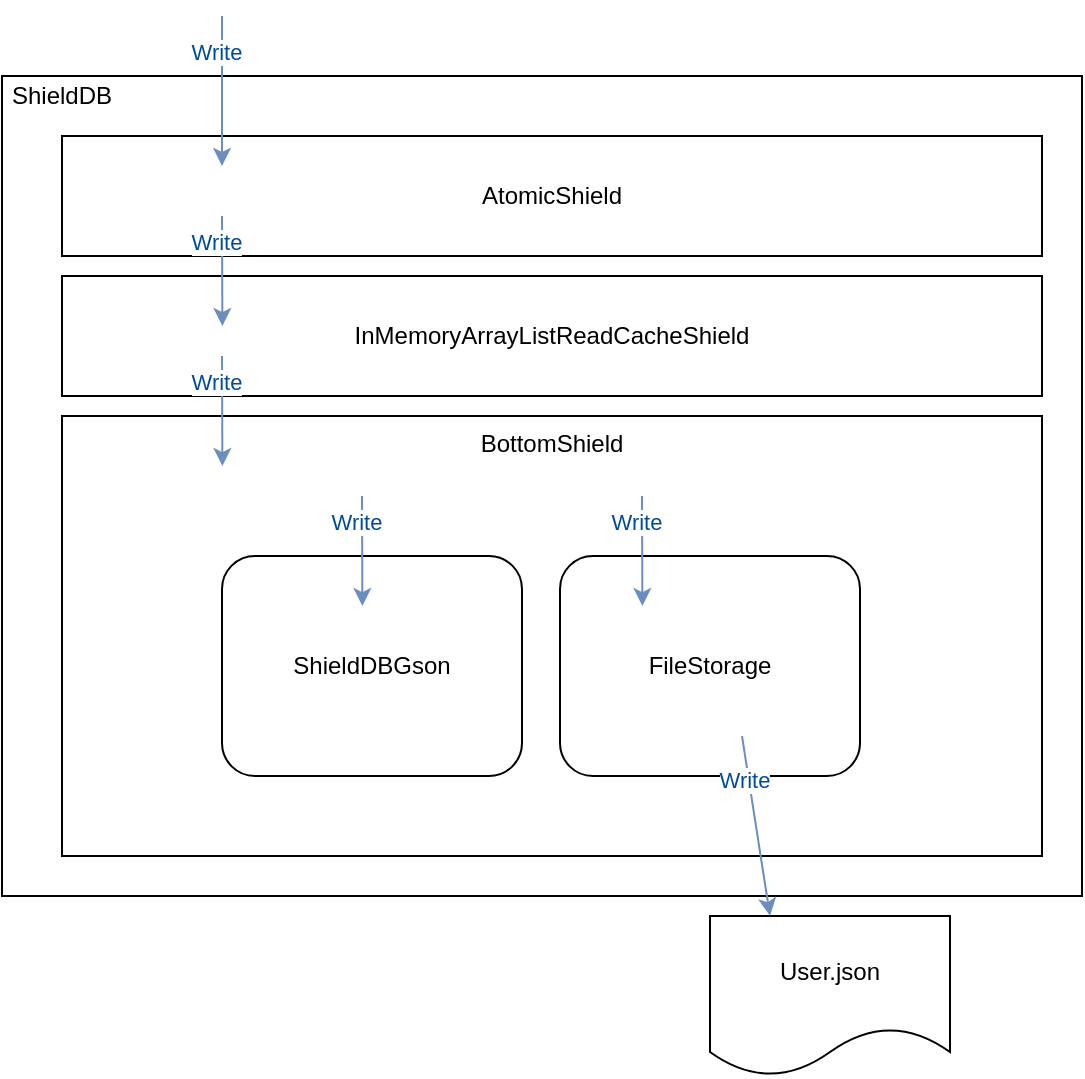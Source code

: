 <mxfile version="13.7.6" type="device"><diagram id="kJHcw_XHp1xbh2Jgyz6G" name="Page-1"><mxGraphModel dx="1422" dy="773" grid="1" gridSize="10" guides="1" tooltips="1" connect="1" arrows="1" fold="1" page="1" pageScale="1" pageWidth="827" pageHeight="1169" math="0" shadow="0"><root><mxCell id="0"/><mxCell id="1" parent="0"/><mxCell id="pdBuPbi7mxE8x5Mcn5ZM-2" value="" style="rounded=0;whiteSpace=wrap;html=1;" vertex="1" parent="1"><mxGeometry x="60" y="40" width="540" height="410" as="geometry"/></mxCell><mxCell id="pdBuPbi7mxE8x5Mcn5ZM-3" value="ShieldDB" style="text;html=1;strokeColor=none;fillColor=none;align=center;verticalAlign=middle;whiteSpace=wrap;rounded=0;" vertex="1" parent="1"><mxGeometry x="70" y="40" width="40" height="20" as="geometry"/></mxCell><mxCell id="pdBuPbi7mxE8x5Mcn5ZM-5" value="&lt;div&gt;AtomicShield&lt;/div&gt;" style="rounded=0;whiteSpace=wrap;html=1;" vertex="1" parent="1"><mxGeometry x="90" y="70" width="490" height="60" as="geometry"/></mxCell><mxCell id="pdBuPbi7mxE8x5Mcn5ZM-6" value="&lt;div&gt;InMemoryArrayListReadCacheShield&lt;/div&gt;" style="rounded=0;whiteSpace=wrap;html=1;" vertex="1" parent="1"><mxGeometry x="90" y="140" width="490" height="60" as="geometry"/></mxCell><mxCell id="pdBuPbi7mxE8x5Mcn5ZM-7" value="&lt;div&gt;BottomShield&lt;/div&gt;" style="rounded=0;whiteSpace=wrap;html=1;verticalAlign=top;" vertex="1" parent="1"><mxGeometry x="90" y="210" width="490" height="220" as="geometry"/></mxCell><mxCell id="pdBuPbi7mxE8x5Mcn5ZM-8" value="ShieldDBGson" style="rounded=1;whiteSpace=wrap;html=1;" vertex="1" parent="1"><mxGeometry x="170" y="280" width="150" height="110" as="geometry"/></mxCell><mxCell id="pdBuPbi7mxE8x5Mcn5ZM-9" value="FileStorage" style="rounded=1;whiteSpace=wrap;html=1;" vertex="1" parent="1"><mxGeometry x="339" y="280" width="150" height="110" as="geometry"/></mxCell><mxCell id="pdBuPbi7mxE8x5Mcn5ZM-10" value="User.json" style="shape=document;whiteSpace=wrap;html=1;boundedLbl=1;" vertex="1" parent="1"><mxGeometry x="414" y="460" width="120" height="80" as="geometry"/></mxCell><mxCell id="pdBuPbi7mxE8x5Mcn5ZM-14" value="" style="endArrow=classic;html=1;entryX=0.18;entryY=-0.083;entryDx=0;entryDy=0;entryPerimeter=0;fontColor=#004C99;fillColor=#dae8fc;strokeColor=#6c8ebf;" edge="1" parent="1"><mxGeometry width="50" height="50" relative="1" as="geometry"><mxPoint x="170" y="110" as="sourcePoint"/><mxPoint x="170.2" y="165.02" as="targetPoint"/></mxGeometry></mxCell><mxCell id="pdBuPbi7mxE8x5Mcn5ZM-15" value="&lt;div&gt;Write&lt;/div&gt;" style="edgeLabel;html=1;align=center;verticalAlign=middle;resizable=0;points=[];fontColor=#004C99;" vertex="1" connectable="0" parent="pdBuPbi7mxE8x5Mcn5ZM-14"><mxGeometry x="-0.528" y="-3" relative="1" as="geometry"><mxPoint as="offset"/></mxGeometry></mxCell><mxCell id="pdBuPbi7mxE8x5Mcn5ZM-16" value="" style="endArrow=classic;html=1;entryX=0.18;entryY=-0.083;entryDx=0;entryDy=0;entryPerimeter=0;fontColor=#004C99;fillColor=#dae8fc;strokeColor=#6c8ebf;" edge="1" parent="1"><mxGeometry width="50" height="50" relative="1" as="geometry"><mxPoint x="170" y="180" as="sourcePoint"/><mxPoint x="170.2" y="235.02" as="targetPoint"/></mxGeometry></mxCell><mxCell id="pdBuPbi7mxE8x5Mcn5ZM-17" value="&lt;div&gt;Write&lt;/div&gt;" style="edgeLabel;html=1;align=center;verticalAlign=middle;resizable=0;points=[];fontColor=#004C99;" vertex="1" connectable="0" parent="pdBuPbi7mxE8x5Mcn5ZM-16"><mxGeometry x="-0.528" y="-3" relative="1" as="geometry"><mxPoint as="offset"/></mxGeometry></mxCell><mxCell id="pdBuPbi7mxE8x5Mcn5ZM-18" value="" style="endArrow=classic;html=1;entryX=0.18;entryY=-0.083;entryDx=0;entryDy=0;entryPerimeter=0;fontColor=#004C99;fillColor=#dae8fc;strokeColor=#6c8ebf;" edge="1" parent="1"><mxGeometry width="50" height="50" relative="1" as="geometry"><mxPoint x="170" y="10" as="sourcePoint"/><mxPoint x="170.2" y="85.02" as="targetPoint"/><Array as="points"><mxPoint x="170" y="70"/><mxPoint x="170" y="85"/></Array></mxGeometry></mxCell><mxCell id="pdBuPbi7mxE8x5Mcn5ZM-19" value="&lt;div&gt;Write&lt;/div&gt;" style="edgeLabel;html=1;align=center;verticalAlign=middle;resizable=0;points=[];fontColor=#004C99;" vertex="1" connectable="0" parent="pdBuPbi7mxE8x5Mcn5ZM-18"><mxGeometry x="-0.528" y="-3" relative="1" as="geometry"><mxPoint as="offset"/></mxGeometry></mxCell><mxCell id="pdBuPbi7mxE8x5Mcn5ZM-20" value="" style="endArrow=classic;html=1;entryX=0.18;entryY=-0.083;entryDx=0;entryDy=0;entryPerimeter=0;fontColor=#004C99;fillColor=#dae8fc;strokeColor=#6c8ebf;" edge="1" parent="1"><mxGeometry width="50" height="50" relative="1" as="geometry"><mxPoint x="240" y="250" as="sourcePoint"/><mxPoint x="240.2" y="305.02" as="targetPoint"/></mxGeometry></mxCell><mxCell id="pdBuPbi7mxE8x5Mcn5ZM-21" value="&lt;div&gt;Write&lt;/div&gt;" style="edgeLabel;html=1;align=center;verticalAlign=middle;resizable=0;points=[];fontColor=#004C99;" vertex="1" connectable="0" parent="pdBuPbi7mxE8x5Mcn5ZM-20"><mxGeometry x="-0.528" y="-3" relative="1" as="geometry"><mxPoint as="offset"/></mxGeometry></mxCell><mxCell id="pdBuPbi7mxE8x5Mcn5ZM-22" value="" style="endArrow=classic;html=1;entryX=0.18;entryY=-0.083;entryDx=0;entryDy=0;entryPerimeter=0;fontColor=#004C99;fillColor=#dae8fc;strokeColor=#6c8ebf;" edge="1" parent="1"><mxGeometry width="50" height="50" relative="1" as="geometry"><mxPoint x="380" y="250" as="sourcePoint"/><mxPoint x="380.2" y="305.02" as="targetPoint"/></mxGeometry></mxCell><mxCell id="pdBuPbi7mxE8x5Mcn5ZM-23" value="&lt;div&gt;Write&lt;/div&gt;" style="edgeLabel;html=1;align=center;verticalAlign=middle;resizable=0;points=[];fontColor=#004C99;" vertex="1" connectable="0" parent="pdBuPbi7mxE8x5Mcn5ZM-22"><mxGeometry x="-0.528" y="-3" relative="1" as="geometry"><mxPoint as="offset"/></mxGeometry></mxCell><mxCell id="pdBuPbi7mxE8x5Mcn5ZM-24" value="" style="endArrow=classic;html=1;fontColor=#004C99;fillColor=#dae8fc;strokeColor=#6c8ebf;movable=0;resizable=0;rotatable=0;deletable=0;editable=0;connectable=0;entryX=0.25;entryY=0;entryDx=0;entryDy=0;" edge="1" parent="1" target="pdBuPbi7mxE8x5Mcn5ZM-10"><mxGeometry width="50" height="50" relative="1" as="geometry"><mxPoint x="430" y="370" as="sourcePoint"/><mxPoint x="430.2" y="425.02" as="targetPoint"/></mxGeometry></mxCell><mxCell id="pdBuPbi7mxE8x5Mcn5ZM-25" value="&lt;div&gt;Write&lt;/div&gt;" style="edgeLabel;html=1;align=center;verticalAlign=middle;resizable=0;points=[];fontColor=#004C99;" vertex="1" connectable="0" parent="pdBuPbi7mxE8x5Mcn5ZM-24"><mxGeometry x="-0.528" y="-3" relative="1" as="geometry"><mxPoint as="offset"/></mxGeometry></mxCell></root></mxGraphModel></diagram></mxfile>